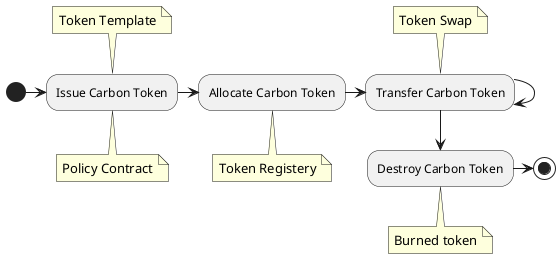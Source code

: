 @startuml Token

(*) -right-> "Issue Carbon Token"
note top: Token Template
note bottom: Policy Contract
-right-> "Allocate Carbon Token"
note bottom: Token Registery
-right-> "Transfer Carbon Token" as T
note top: Token Swap
-down-> T
-down-> "Destroy Carbon Token"
note bottom: Burned token
-right-> (*)
@enduml
